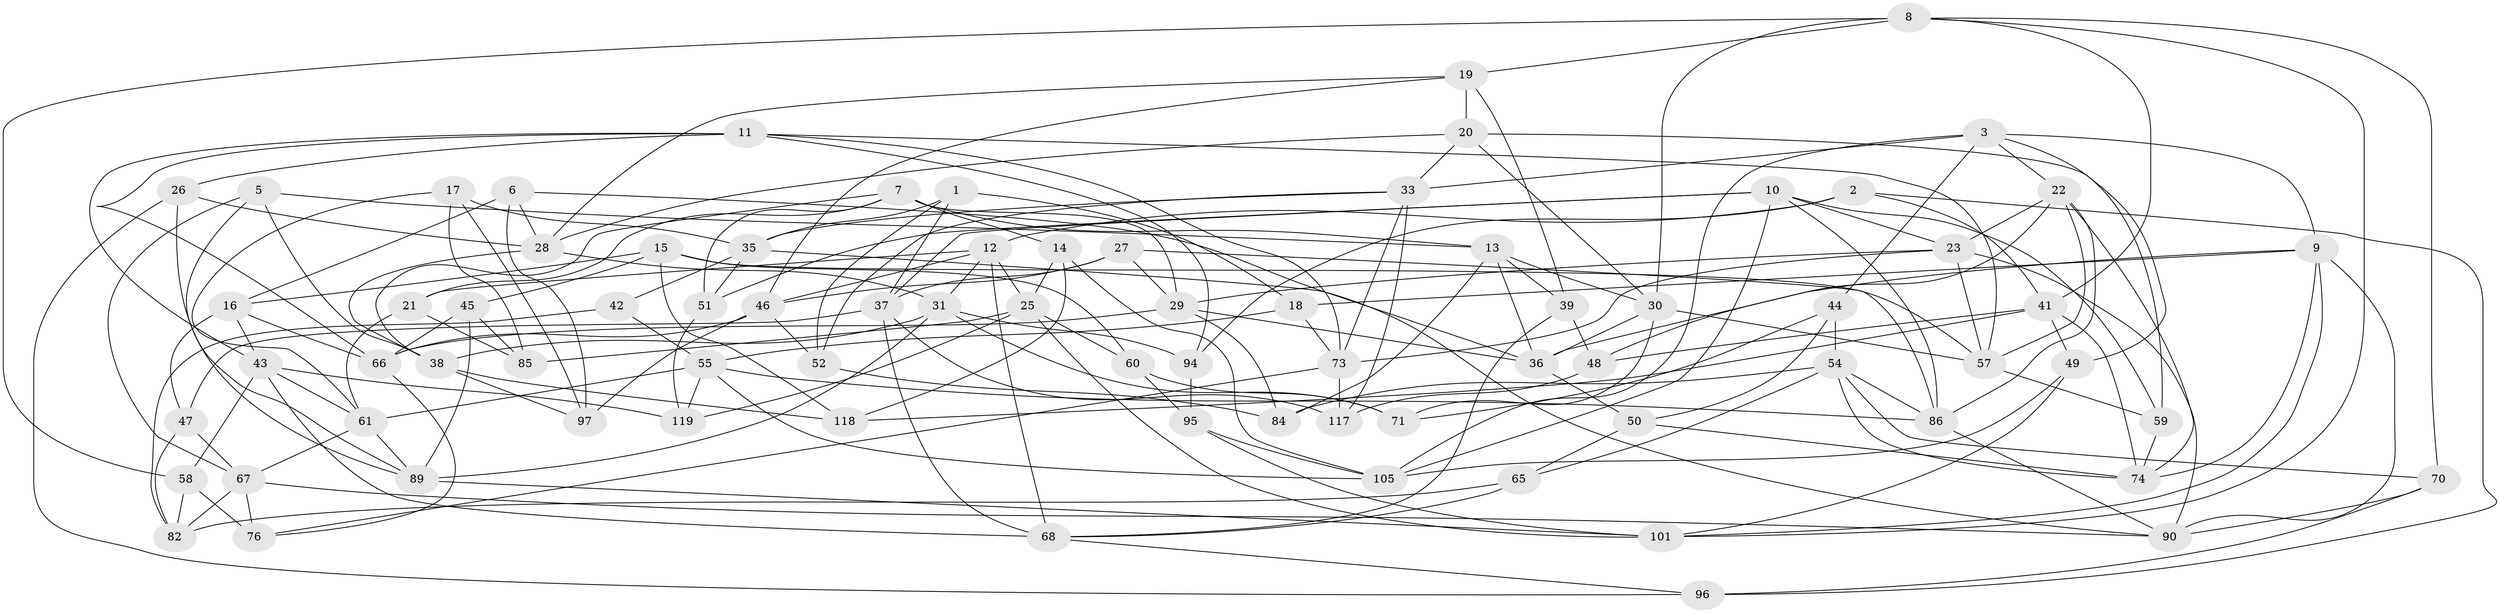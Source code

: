 // original degree distribution, {4: 1.0}
// Generated by graph-tools (version 1.1) at 2025/11/02/27/25 16:11:50]
// undirected, 78 vertices, 195 edges
graph export_dot {
graph [start="1"]
  node [color=gray90,style=filled];
  1;
  2;
  3 [super="+4"];
  5;
  6;
  7 [super="+120"];
  8 [super="+83"];
  9 [super="+32"];
  10 [super="+106"];
  11 [super="+79"];
  12 [super="+112"];
  13 [super="+104"];
  14;
  15 [super="+77"];
  16 [super="+88"];
  17;
  18;
  19 [super="+40"];
  20 [super="+24"];
  21;
  22 [super="+92"];
  23 [super="+34"];
  25 [super="+80"];
  26;
  27;
  28 [super="+87"];
  29 [super="+56"];
  30 [super="+64"];
  31 [super="+53"];
  33 [super="+78"];
  35 [super="+99"];
  36 [super="+116"];
  37 [super="+62"];
  38 [super="+81"];
  39;
  41 [super="+115"];
  42;
  43 [super="+103"];
  44;
  45;
  46 [super="+108"];
  47;
  48;
  49;
  50;
  51;
  52;
  54 [super="+72"];
  55 [super="+63"];
  57 [super="+113"];
  58;
  59;
  60;
  61 [super="+114"];
  65;
  66 [super="+69"];
  67 [super="+102"];
  68 [super="+109"];
  70;
  71;
  73 [super="+75"];
  74 [super="+91"];
  76;
  82 [super="+107"];
  84;
  85;
  86 [super="+93"];
  89 [super="+100"];
  90 [super="+98"];
  94;
  95;
  96;
  97;
  101 [super="+110"];
  105 [super="+111"];
  117;
  118;
  119;
  1 -- 35;
  1 -- 37;
  1 -- 18;
  1 -- 52;
  2 -- 94;
  2 -- 96;
  2 -- 12;
  2 -- 41;
  3 -- 49;
  3 -- 44;
  3 -- 105;
  3 -- 9;
  3 -- 22;
  3 -- 33;
  5 -- 67;
  5 -- 89;
  5 -- 38;
  5 -- 13;
  6 -- 97;
  6 -- 28;
  6 -- 36;
  6 -- 16;
  7 -- 51;
  7 -- 29;
  7 -- 38;
  7 -- 21;
  7 -- 14;
  7 -- 13;
  8 -- 41;
  8 -- 58;
  8 -- 101;
  8 -- 70;
  8 -- 19;
  8 -- 30;
  9 -- 101;
  9 -- 18;
  9 -- 36;
  9 -- 74;
  9 -- 90;
  10 -- 37;
  10 -- 105;
  10 -- 51;
  10 -- 59;
  10 -- 86;
  10 -- 23;
  11 -- 94;
  11 -- 73;
  11 -- 26;
  11 -- 43;
  11 -- 66;
  11 -- 57;
  12 -- 21;
  12 -- 68;
  12 -- 25;
  12 -- 46;
  12 -- 31;
  13 -- 84;
  13 -- 36;
  13 -- 39;
  13 -- 30;
  14 -- 118;
  14 -- 105;
  14 -- 25;
  15 -- 57;
  15 -- 45;
  15 -- 16 [weight=2];
  15 -- 60;
  15 -- 118;
  16 -- 66;
  16 -- 43;
  16 -- 47;
  17 -- 85;
  17 -- 97;
  17 -- 61;
  17 -- 35;
  18 -- 55;
  18 -- 73;
  19 -- 39;
  19 -- 46;
  19 -- 28;
  19 -- 20 [weight=2];
  20 -- 33;
  20 -- 28;
  20 -- 30;
  20 -- 59;
  21 -- 61;
  21 -- 85;
  22 -- 74;
  22 -- 86;
  22 -- 48;
  22 -- 23;
  22 -- 57;
  23 -- 57;
  23 -- 73;
  23 -- 29;
  23 -- 90;
  25 -- 119;
  25 -- 85;
  25 -- 101;
  25 -- 60;
  26 -- 96;
  26 -- 28;
  26 -- 89;
  27 -- 46;
  27 -- 86;
  27 -- 37;
  27 -- 29;
  28 -- 31;
  28 -- 38;
  29 -- 84;
  29 -- 36;
  29 -- 66;
  30 -- 71;
  30 -- 36;
  30 -- 57;
  31 -- 71;
  31 -- 94;
  31 -- 38;
  31 -- 89;
  33 -- 73;
  33 -- 35;
  33 -- 52;
  33 -- 117;
  35 -- 42;
  35 -- 90;
  35 -- 51;
  36 -- 50;
  37 -- 117;
  37 -- 68;
  37 -- 47;
  38 -- 97;
  38 -- 118;
  39 -- 68;
  39 -- 48;
  41 -- 48;
  41 -- 74;
  41 -- 49;
  41 -- 118;
  42 -- 82 [weight=2];
  42 -- 55;
  43 -- 68;
  43 -- 61;
  43 -- 58;
  43 -- 119;
  44 -- 71;
  44 -- 50;
  44 -- 54;
  45 -- 85;
  45 -- 89;
  45 -- 66;
  46 -- 97;
  46 -- 66;
  46 -- 52;
  47 -- 82;
  47 -- 67;
  48 -- 117;
  49 -- 105;
  49 -- 101;
  50 -- 65;
  50 -- 74;
  51 -- 119;
  52 -- 84;
  54 -- 84;
  54 -- 65;
  54 -- 70;
  54 -- 86;
  54 -- 74;
  55 -- 61;
  55 -- 86;
  55 -- 105;
  55 -- 119;
  57 -- 59;
  58 -- 76;
  58 -- 82;
  59 -- 74;
  60 -- 71;
  60 -- 95;
  61 -- 89;
  61 -- 67;
  65 -- 68;
  65 -- 82;
  66 -- 76;
  67 -- 90;
  67 -- 82;
  67 -- 76;
  68 -- 96;
  70 -- 96;
  70 -- 90;
  73 -- 76;
  73 -- 117;
  86 -- 90;
  89 -- 101;
  94 -- 95;
  95 -- 101;
  95 -- 105;
}

